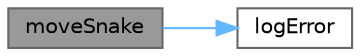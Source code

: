 digraph "moveSnake"
{
 // LATEX_PDF_SIZE
  bgcolor="transparent";
  edge [fontname=Helvetica,fontsize=10,labelfontname=Helvetica,labelfontsize=10];
  node [fontname=Helvetica,fontsize=10,shape=box,height=0.2,width=0.4];
  rankdir="LR";
  Node1 [id="Node000001",label="moveSnake",height=0.2,width=0.4,color="gray40", fillcolor="grey60", style="filled", fontcolor="black",tooltip="Updates the snake's position on the grid based on its current direction."];
  Node1 -> Node2 [id="edge1_Node000001_Node000002",color="steelblue1",style="solid",tooltip=" "];
  Node2 [id="Node000002",label="logError",height=0.2,width=0.4,color="grey40", fillcolor="white", style="filled",URL="$log_8h.html#abffc9c4b5f632e2b040e35c869bb0f00",tooltip=" "];
}
